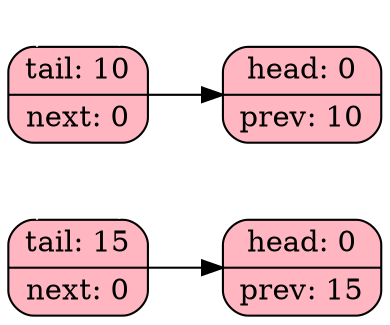 digraph G { 
rankdir = LR;
node [shape = record];
 "00C81828" -> "00C81828" [arrowsize = 0.0, weight = 10000, color = "#FFFFFF"];
 "00C81828" [shape = Mrecord, style = filled, fillcolor = lightpink  label = "tail: 15 | next: 0"];
  "00C817E0" [shape = Mrecord, style = filled, fillcolor = lightpink  label = "head: 0 | prev: 15"];
 "00C81828" -> "00C817E0";
 "00C81840" -> "00C81840" [arrowsize = 0.0, weight = 10000, color = "#FFFFFF"];
 "00C81840" [shape = Mrecord, style = filled, fillcolor = lightpink  label = "tail: 10 | next: 0"];
  "00C818A0" [shape = Mrecord, style = filled, fillcolor = lightpink  label = "head: 0 | prev: 10"];
 "00C81840" -> "00C818A0";
}
